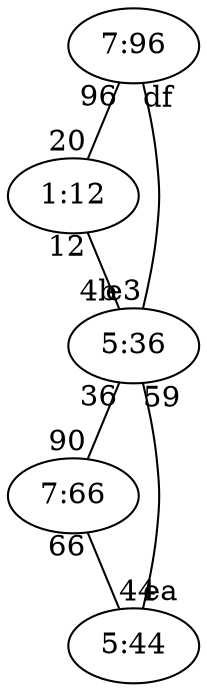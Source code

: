 graph{
	"7:96" -- "1:12" [headlabel="20", taillabel="96"]
	"1:12" -- "5:36" [headlabel="4b", taillabel="12"]
	"5:36" -- "7:66" [headlabel="90", taillabel="36"]
	"7:66" -- "5:44" [headlabel="44", taillabel="66"]
	"7:96" -- "5:36" [headlabel="e3", taillabel="df"]
	"5:44" -- "5:36" [headlabel="59", taillabel="ea"]
}